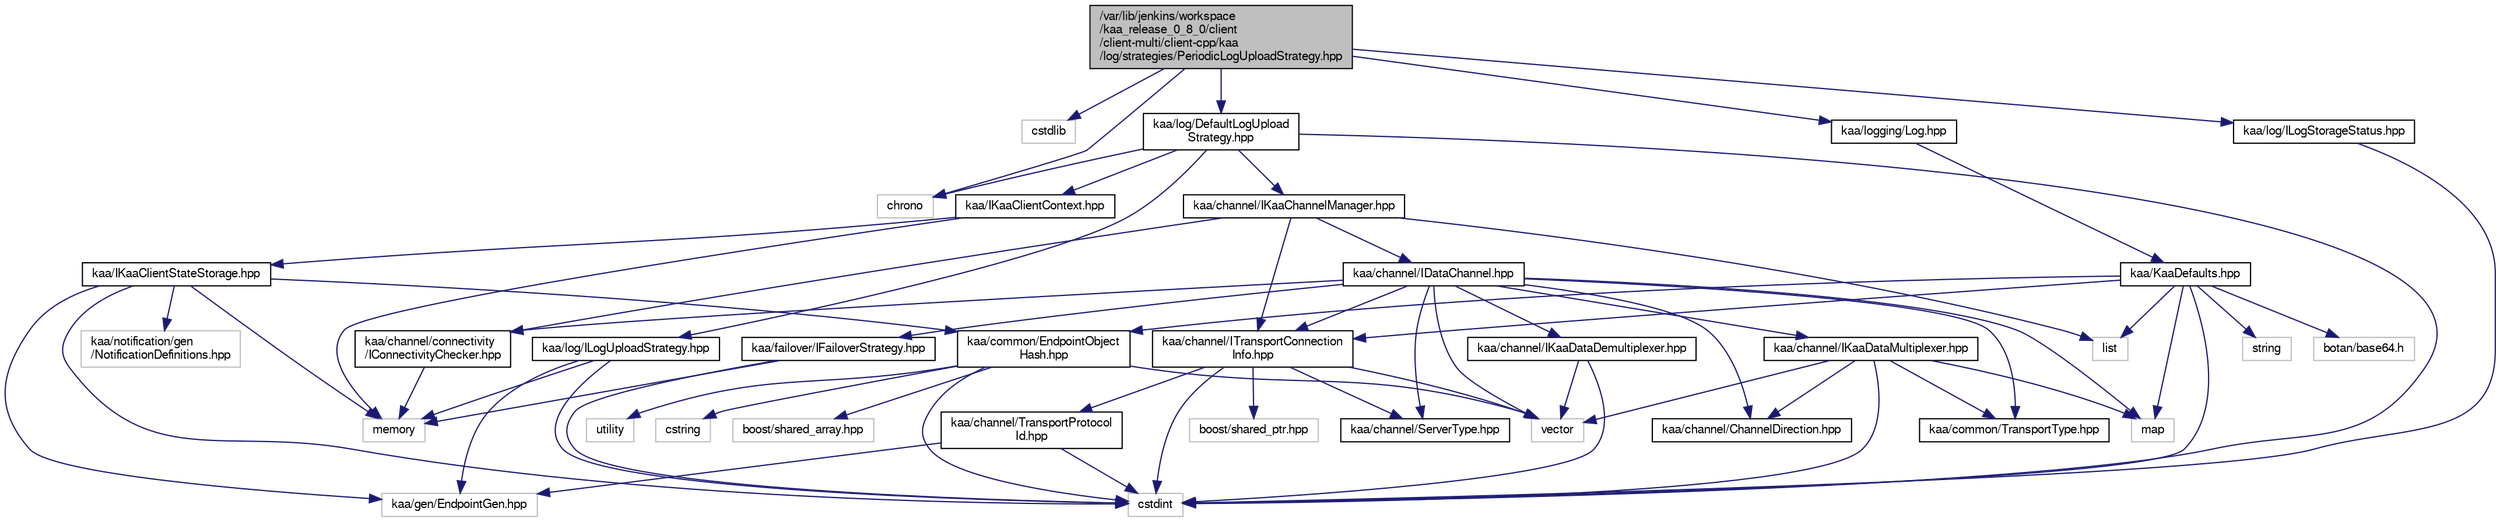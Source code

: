 digraph "/var/lib/jenkins/workspace/kaa_release_0_8_0/client/client-multi/client-cpp/kaa/log/strategies/PeriodicLogUploadStrategy.hpp"
{
  bgcolor="transparent";
  edge [fontname="FreeSans",fontsize="10",labelfontname="FreeSans",labelfontsize="10"];
  node [fontname="FreeSans",fontsize="10",shape=record];
  Node1 [label="/var/lib/jenkins/workspace\l/kaa_release_0_8_0/client\l/client-multi/client-cpp/kaa\l/log/strategies/PeriodicLogUploadStrategy.hpp",height=0.2,width=0.4,color="black", fillcolor="grey75", style="filled" fontcolor="black"];
  Node1 -> Node2 [color="midnightblue",fontsize="10",style="solid",fontname="FreeSans"];
  Node2 [label="cstdlib",height=0.2,width=0.4,color="grey75"];
  Node1 -> Node3 [color="midnightblue",fontsize="10",style="solid",fontname="FreeSans"];
  Node3 [label="chrono",height=0.2,width=0.4,color="grey75"];
  Node1 -> Node4 [color="midnightblue",fontsize="10",style="solid",fontname="FreeSans"];
  Node4 [label="kaa/logging/Log.hpp",height=0.2,width=0.4,color="black",URL="$Log_8hpp.html"];
  Node4 -> Node5 [color="midnightblue",fontsize="10",style="solid",fontname="FreeSans"];
  Node5 [label="kaa/KaaDefaults.hpp",height=0.2,width=0.4,color="black",URL="$KaaDefaults_8hpp.html"];
  Node5 -> Node6 [color="midnightblue",fontsize="10",style="solid",fontname="FreeSans"];
  Node6 [label="map",height=0.2,width=0.4,color="grey75"];
  Node5 -> Node7 [color="midnightblue",fontsize="10",style="solid",fontname="FreeSans"];
  Node7 [label="list",height=0.2,width=0.4,color="grey75"];
  Node5 -> Node8 [color="midnightblue",fontsize="10",style="solid",fontname="FreeSans"];
  Node8 [label="string",height=0.2,width=0.4,color="grey75"];
  Node5 -> Node9 [color="midnightblue",fontsize="10",style="solid",fontname="FreeSans"];
  Node9 [label="botan/base64.h",height=0.2,width=0.4,color="grey75"];
  Node5 -> Node10 [color="midnightblue",fontsize="10",style="solid",fontname="FreeSans"];
  Node10 [label="cstdint",height=0.2,width=0.4,color="grey75"];
  Node5 -> Node11 [color="midnightblue",fontsize="10",style="solid",fontname="FreeSans"];
  Node11 [label="kaa/common/EndpointObject\lHash.hpp",height=0.2,width=0.4,color="black",URL="$EndpointObjectHash_8hpp.html"];
  Node11 -> Node12 [color="midnightblue",fontsize="10",style="solid",fontname="FreeSans"];
  Node12 [label="utility",height=0.2,width=0.4,color="grey75"];
  Node11 -> Node13 [color="midnightblue",fontsize="10",style="solid",fontname="FreeSans"];
  Node13 [label="cstring",height=0.2,width=0.4,color="grey75"];
  Node11 -> Node14 [color="midnightblue",fontsize="10",style="solid",fontname="FreeSans"];
  Node14 [label="vector",height=0.2,width=0.4,color="grey75"];
  Node11 -> Node10 [color="midnightblue",fontsize="10",style="solid",fontname="FreeSans"];
  Node11 -> Node15 [color="midnightblue",fontsize="10",style="solid",fontname="FreeSans"];
  Node15 [label="boost/shared_array.hpp",height=0.2,width=0.4,color="grey75"];
  Node5 -> Node16 [color="midnightblue",fontsize="10",style="solid",fontname="FreeSans"];
  Node16 [label="kaa/channel/ITransportConnection\lInfo.hpp",height=0.2,width=0.4,color="black",URL="$ITransportConnectionInfo_8hpp.html"];
  Node16 -> Node10 [color="midnightblue",fontsize="10",style="solid",fontname="FreeSans"];
  Node16 -> Node14 [color="midnightblue",fontsize="10",style="solid",fontname="FreeSans"];
  Node16 -> Node17 [color="midnightblue",fontsize="10",style="solid",fontname="FreeSans"];
  Node17 [label="boost/shared_ptr.hpp",height=0.2,width=0.4,color="grey75"];
  Node16 -> Node18 [color="midnightblue",fontsize="10",style="solid",fontname="FreeSans"];
  Node18 [label="kaa/channel/ServerType.hpp",height=0.2,width=0.4,color="black",URL="$ServerType_8hpp.html"];
  Node16 -> Node19 [color="midnightblue",fontsize="10",style="solid",fontname="FreeSans"];
  Node19 [label="kaa/channel/TransportProtocol\lId.hpp",height=0.2,width=0.4,color="black",URL="$TransportProtocolId_8hpp.html"];
  Node19 -> Node10 [color="midnightblue",fontsize="10",style="solid",fontname="FreeSans"];
  Node19 -> Node20 [color="midnightblue",fontsize="10",style="solid",fontname="FreeSans"];
  Node20 [label="kaa/gen/EndpointGen.hpp",height=0.2,width=0.4,color="grey75"];
  Node1 -> Node21 [color="midnightblue",fontsize="10",style="solid",fontname="FreeSans"];
  Node21 [label="kaa/log/ILogStorageStatus.hpp",height=0.2,width=0.4,color="black",URL="$ILogStorageStatus_8hpp.html"];
  Node21 -> Node10 [color="midnightblue",fontsize="10",style="solid",fontname="FreeSans"];
  Node1 -> Node22 [color="midnightblue",fontsize="10",style="solid",fontname="FreeSans"];
  Node22 [label="kaa/log/DefaultLogUpload\lStrategy.hpp",height=0.2,width=0.4,color="black",URL="$DefaultLogUploadStrategy_8hpp.html"];
  Node22 -> Node3 [color="midnightblue",fontsize="10",style="solid",fontname="FreeSans"];
  Node22 -> Node10 [color="midnightblue",fontsize="10",style="solid",fontname="FreeSans"];
  Node22 -> Node23 [color="midnightblue",fontsize="10",style="solid",fontname="FreeSans"];
  Node23 [label="kaa/log/ILogUploadStrategy.hpp",height=0.2,width=0.4,color="black",URL="$ILogUploadStrategy_8hpp.html"];
  Node23 -> Node24 [color="midnightblue",fontsize="10",style="solid",fontname="FreeSans"];
  Node24 [label="memory",height=0.2,width=0.4,color="grey75"];
  Node23 -> Node10 [color="midnightblue",fontsize="10",style="solid",fontname="FreeSans"];
  Node23 -> Node20 [color="midnightblue",fontsize="10",style="solid",fontname="FreeSans"];
  Node22 -> Node25 [color="midnightblue",fontsize="10",style="solid",fontname="FreeSans"];
  Node25 [label="kaa/channel/IKaaChannelManager.hpp",height=0.2,width=0.4,color="black",URL="$IKaaChannelManager_8hpp.html"];
  Node25 -> Node7 [color="midnightblue",fontsize="10",style="solid",fontname="FreeSans"];
  Node25 -> Node26 [color="midnightblue",fontsize="10",style="solid",fontname="FreeSans"];
  Node26 [label="kaa/channel/IDataChannel.hpp",height=0.2,width=0.4,color="black",URL="$IDataChannel_8hpp.html"];
  Node26 -> Node14 [color="midnightblue",fontsize="10",style="solid",fontname="FreeSans"];
  Node26 -> Node6 [color="midnightblue",fontsize="10",style="solid",fontname="FreeSans"];
  Node26 -> Node27 [color="midnightblue",fontsize="10",style="solid",fontname="FreeSans"];
  Node27 [label="kaa/failover/IFailoverStrategy.hpp",height=0.2,width=0.4,color="black",URL="$IFailoverStrategy_8hpp.html"];
  Node27 -> Node24 [color="midnightblue",fontsize="10",style="solid",fontname="FreeSans"];
  Node27 -> Node10 [color="midnightblue",fontsize="10",style="solid",fontname="FreeSans"];
  Node26 -> Node18 [color="midnightblue",fontsize="10",style="solid",fontname="FreeSans"];
  Node26 -> Node28 [color="midnightblue",fontsize="10",style="solid",fontname="FreeSans"];
  Node28 [label="kaa/common/TransportType.hpp",height=0.2,width=0.4,color="black",URL="$TransportType_8hpp.html"];
  Node26 -> Node29 [color="midnightblue",fontsize="10",style="solid",fontname="FreeSans"];
  Node29 [label="kaa/channel/ChannelDirection.hpp",height=0.2,width=0.4,color="black",URL="$ChannelDirection_8hpp.html"];
  Node26 -> Node30 [color="midnightblue",fontsize="10",style="solid",fontname="FreeSans"];
  Node30 [label="kaa/channel/IKaaDataMultiplexer.hpp",height=0.2,width=0.4,color="black",URL="$IKaaDataMultiplexer_8hpp.html"];
  Node30 -> Node10 [color="midnightblue",fontsize="10",style="solid",fontname="FreeSans"];
  Node30 -> Node6 [color="midnightblue",fontsize="10",style="solid",fontname="FreeSans"];
  Node30 -> Node14 [color="midnightblue",fontsize="10",style="solid",fontname="FreeSans"];
  Node30 -> Node28 [color="midnightblue",fontsize="10",style="solid",fontname="FreeSans"];
  Node30 -> Node29 [color="midnightblue",fontsize="10",style="solid",fontname="FreeSans"];
  Node26 -> Node31 [color="midnightblue",fontsize="10",style="solid",fontname="FreeSans"];
  Node31 [label="kaa/channel/IKaaDataDemultiplexer.hpp",height=0.2,width=0.4,color="black",URL="$IKaaDataDemultiplexer_8hpp.html"];
  Node31 -> Node10 [color="midnightblue",fontsize="10",style="solid",fontname="FreeSans"];
  Node31 -> Node14 [color="midnightblue",fontsize="10",style="solid",fontname="FreeSans"];
  Node26 -> Node16 [color="midnightblue",fontsize="10",style="solid",fontname="FreeSans"];
  Node26 -> Node32 [color="midnightblue",fontsize="10",style="solid",fontname="FreeSans"];
  Node32 [label="kaa/channel/connectivity\l/IConnectivityChecker.hpp",height=0.2,width=0.4,color="black",URL="$IConnectivityChecker_8hpp.html"];
  Node32 -> Node24 [color="midnightblue",fontsize="10",style="solid",fontname="FreeSans"];
  Node25 -> Node16 [color="midnightblue",fontsize="10",style="solid",fontname="FreeSans"];
  Node25 -> Node32 [color="midnightblue",fontsize="10",style="solid",fontname="FreeSans"];
  Node22 -> Node33 [color="midnightblue",fontsize="10",style="solid",fontname="FreeSans"];
  Node33 [label="kaa/IKaaClientContext.hpp",height=0.2,width=0.4,color="black",URL="$IKaaClientContext_8hpp.html"];
  Node33 -> Node24 [color="midnightblue",fontsize="10",style="solid",fontname="FreeSans"];
  Node33 -> Node34 [color="midnightblue",fontsize="10",style="solid",fontname="FreeSans"];
  Node34 [label="kaa/IKaaClientStateStorage.hpp",height=0.2,width=0.4,color="black",URL="$IKaaClientStateStorage_8hpp.html"];
  Node34 -> Node10 [color="midnightblue",fontsize="10",style="solid",fontname="FreeSans"];
  Node34 -> Node24 [color="midnightblue",fontsize="10",style="solid",fontname="FreeSans"];
  Node34 -> Node20 [color="midnightblue",fontsize="10",style="solid",fontname="FreeSans"];
  Node34 -> Node11 [color="midnightblue",fontsize="10",style="solid",fontname="FreeSans"];
  Node34 -> Node35 [color="midnightblue",fontsize="10",style="solid",fontname="FreeSans"];
  Node35 [label="kaa/notification/gen\l/NotificationDefinitions.hpp",height=0.2,width=0.4,color="grey75"];
}
